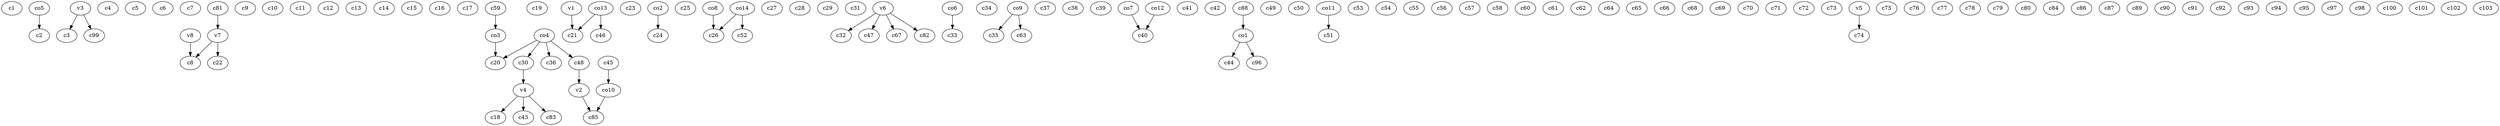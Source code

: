 strict digraph  {
c1;
c2;
c3;
c4;
c5;
c6;
c7;
c8;
c9;
c10;
c11;
c12;
c13;
c14;
c15;
c16;
c17;
c18;
c19;
c20;
c21;
c22;
c23;
c24;
c25;
c26;
c27;
c28;
c29;
c30;
c31;
c32;
c33;
c34;
c35;
c36;
c37;
c38;
c39;
c40;
c41;
c42;
c43;
c44;
c45;
c46;
c47;
c48;
c49;
c50;
c51;
c52;
c53;
c54;
c55;
c56;
c57;
c58;
c59;
c60;
c61;
c62;
c63;
c64;
c65;
c66;
c67;
c68;
c69;
c70;
c71;
c72;
c73;
c74;
c75;
c76;
c77;
c78;
c79;
c80;
c81;
c82;
c83;
c84;
c85;
c86;
c87;
c88;
c89;
c90;
c91;
c92;
c93;
c94;
c95;
c96;
c97;
c98;
c99;
c100;
c101;
c102;
c103;
v1;
v2;
v3;
v4;
v5;
v6;
v7;
v8;
co1;
co2;
co3;
co4;
co5;
co6;
co7;
co8;
co9;
co10;
co11;
co12;
co13;
co14;
c30 -> v4  [weight=1];
c45 -> co10  [weight=1];
c48 -> v2  [weight=1];
c59 -> co3  [weight=1];
c81 -> v7  [weight=1];
c88 -> co1  [weight=1];
v1 -> c21  [weight=1];
v2 -> c85  [weight=1];
v3 -> c3  [weight=1];
v3 -> c99  [weight=1];
v4 -> c18  [weight=1];
v4 -> c43  [weight=1];
v4 -> c83  [weight=1];
v5 -> c74  [weight=1];
v6 -> c82  [weight=1];
v6 -> c47  [weight=1];
v6 -> c32  [weight=1];
v6 -> c67  [weight=1];
v7 -> c8  [weight=1];
v7 -> c22  [weight=1];
v8 -> c8  [weight=1];
co1 -> c44  [weight=1];
co1 -> c96  [weight=1];
co2 -> c24  [weight=1];
co3 -> c20  [weight=1];
co4 -> c20  [weight=1];
co4 -> c30  [weight=1];
co4 -> c36  [weight=1];
co4 -> c48  [weight=1];
co5 -> c2  [weight=1];
co6 -> c33  [weight=1];
co7 -> c40  [weight=1];
co8 -> c26  [weight=1];
co9 -> c35  [weight=1];
co9 -> c63  [weight=1];
co10 -> c85  [weight=1];
co11 -> c51  [weight=1];
co12 -> c40  [weight=1];
co13 -> c46  [weight=1];
co13 -> c21  [weight=1];
co14 -> c52  [weight=1];
co14 -> c26  [weight=1];
}
